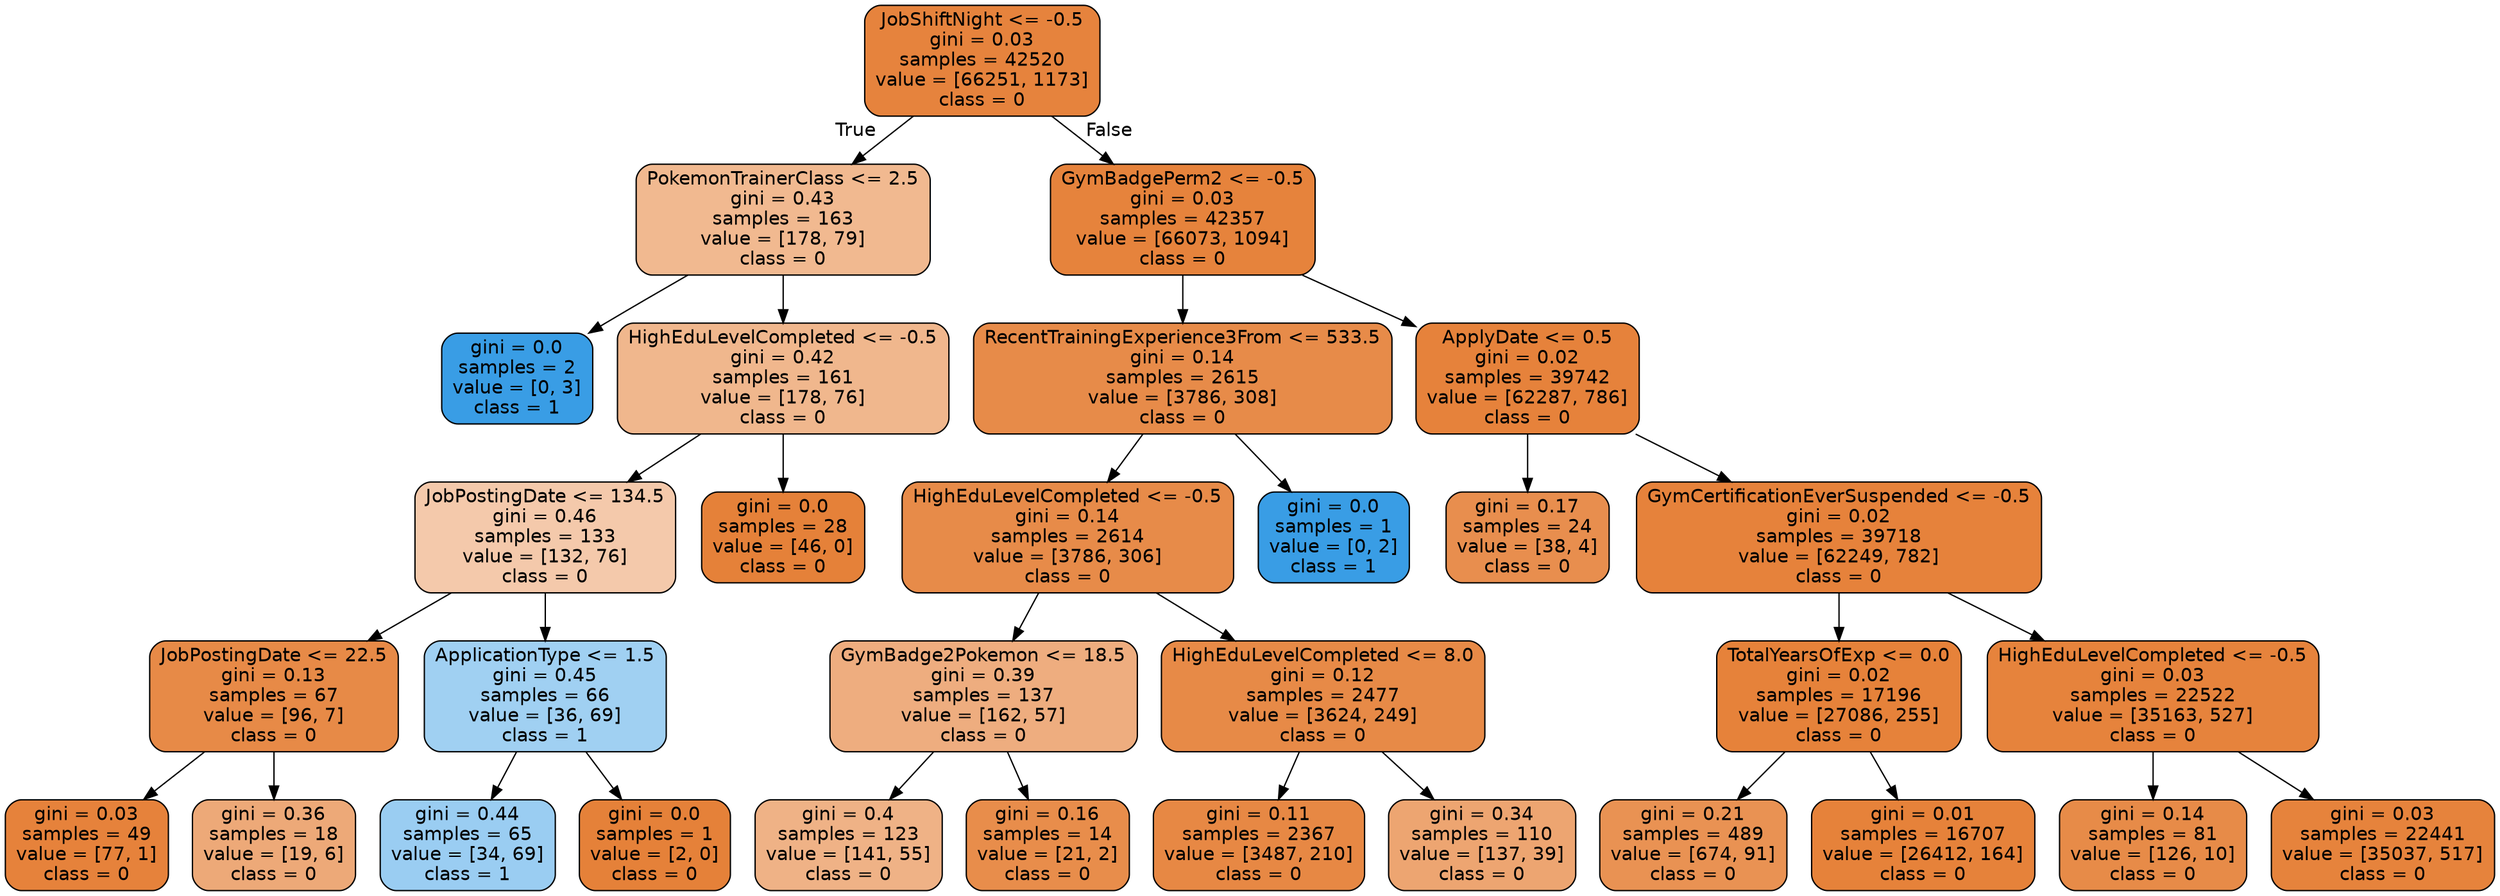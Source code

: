digraph Tree {
node [shape=box, style="filled, rounded", color="black", fontname=helvetica] ;
edge [fontname=helvetica] ;
0 [label="JobShiftNight <= -0.5\ngini = 0.03\nsamples = 42520\nvalue = [66251, 1173]\nclass = 0", fillcolor="#e58139fa"] ;
1 [label="PokemonTrainerClass <= 2.5\ngini = 0.43\nsamples = 163\nvalue = [178, 79]\nclass = 0", fillcolor="#e581398e"] ;
0 -> 1 [labeldistance=2.5, labelangle=45, headlabel="True"] ;
2 [label="gini = 0.0\nsamples = 2\nvalue = [0, 3]\nclass = 1", fillcolor="#399de5ff"] ;
1 -> 2 ;
3 [label="HighEduLevelCompleted <= -0.5\ngini = 0.42\nsamples = 161\nvalue = [178, 76]\nclass = 0", fillcolor="#e5813992"] ;
1 -> 3 ;
4 [label="JobPostingDate <= 134.5\ngini = 0.46\nsamples = 133\nvalue = [132, 76]\nclass = 0", fillcolor="#e581396c"] ;
3 -> 4 ;
5 [label="JobPostingDate <= 22.5\ngini = 0.13\nsamples = 67\nvalue = [96, 7]\nclass = 0", fillcolor="#e58139ec"] ;
4 -> 5 ;
6 [label="gini = 0.03\nsamples = 49\nvalue = [77, 1]\nclass = 0", fillcolor="#e58139fc"] ;
5 -> 6 ;
7 [label="gini = 0.36\nsamples = 18\nvalue = [19, 6]\nclass = 0", fillcolor="#e58139ae"] ;
5 -> 7 ;
8 [label="ApplicationType <= 1.5\ngini = 0.45\nsamples = 66\nvalue = [36, 69]\nclass = 1", fillcolor="#399de57a"] ;
4 -> 8 ;
9 [label="gini = 0.44\nsamples = 65\nvalue = [34, 69]\nclass = 1", fillcolor="#399de581"] ;
8 -> 9 ;
10 [label="gini = 0.0\nsamples = 1\nvalue = [2, 0]\nclass = 0", fillcolor="#e58139ff"] ;
8 -> 10 ;
11 [label="gini = 0.0\nsamples = 28\nvalue = [46, 0]\nclass = 0", fillcolor="#e58139ff"] ;
3 -> 11 ;
12 [label="GymBadgePerm2 <= -0.5\ngini = 0.03\nsamples = 42357\nvalue = [66073, 1094]\nclass = 0", fillcolor="#e58139fb"] ;
0 -> 12 [labeldistance=2.5, labelangle=-45, headlabel="False"] ;
13 [label="RecentTrainingExperience3From <= 533.5\ngini = 0.14\nsamples = 2615\nvalue = [3786, 308]\nclass = 0", fillcolor="#e58139ea"] ;
12 -> 13 ;
14 [label="HighEduLevelCompleted <= -0.5\ngini = 0.14\nsamples = 2614\nvalue = [3786, 306]\nclass = 0", fillcolor="#e58139ea"] ;
13 -> 14 ;
15 [label="GymBadge2Pokemon <= 18.5\ngini = 0.39\nsamples = 137\nvalue = [162, 57]\nclass = 0", fillcolor="#e58139a5"] ;
14 -> 15 ;
16 [label="gini = 0.4\nsamples = 123\nvalue = [141, 55]\nclass = 0", fillcolor="#e581399c"] ;
15 -> 16 ;
17 [label="gini = 0.16\nsamples = 14\nvalue = [21, 2]\nclass = 0", fillcolor="#e58139e7"] ;
15 -> 17 ;
18 [label="HighEduLevelCompleted <= 8.0\ngini = 0.12\nsamples = 2477\nvalue = [3624, 249]\nclass = 0", fillcolor="#e58139ed"] ;
14 -> 18 ;
19 [label="gini = 0.11\nsamples = 2367\nvalue = [3487, 210]\nclass = 0", fillcolor="#e58139f0"] ;
18 -> 19 ;
20 [label="gini = 0.34\nsamples = 110\nvalue = [137, 39]\nclass = 0", fillcolor="#e58139b6"] ;
18 -> 20 ;
21 [label="gini = 0.0\nsamples = 1\nvalue = [0, 2]\nclass = 1", fillcolor="#399de5ff"] ;
13 -> 21 ;
22 [label="ApplyDate <= 0.5\ngini = 0.02\nsamples = 39742\nvalue = [62287, 786]\nclass = 0", fillcolor="#e58139fc"] ;
12 -> 22 ;
23 [label="gini = 0.17\nsamples = 24\nvalue = [38, 4]\nclass = 0", fillcolor="#e58139e4"] ;
22 -> 23 ;
24 [label="GymCertificationEverSuspended <= -0.5\ngini = 0.02\nsamples = 39718\nvalue = [62249, 782]\nclass = 0", fillcolor="#e58139fc"] ;
22 -> 24 ;
25 [label="TotalYearsOfExp <= 0.0\ngini = 0.02\nsamples = 17196\nvalue = [27086, 255]\nclass = 0", fillcolor="#e58139fd"] ;
24 -> 25 ;
26 [label="gini = 0.21\nsamples = 489\nvalue = [674, 91]\nclass = 0", fillcolor="#e58139dd"] ;
25 -> 26 ;
27 [label="gini = 0.01\nsamples = 16707\nvalue = [26412, 164]\nclass = 0", fillcolor="#e58139fd"] ;
25 -> 27 ;
28 [label="HighEduLevelCompleted <= -0.5\ngini = 0.03\nsamples = 22522\nvalue = [35163, 527]\nclass = 0", fillcolor="#e58139fb"] ;
24 -> 28 ;
29 [label="gini = 0.14\nsamples = 81\nvalue = [126, 10]\nclass = 0", fillcolor="#e58139eb"] ;
28 -> 29 ;
30 [label="gini = 0.03\nsamples = 22441\nvalue = [35037, 517]\nclass = 0", fillcolor="#e58139fb"] ;
28 -> 30 ;
}